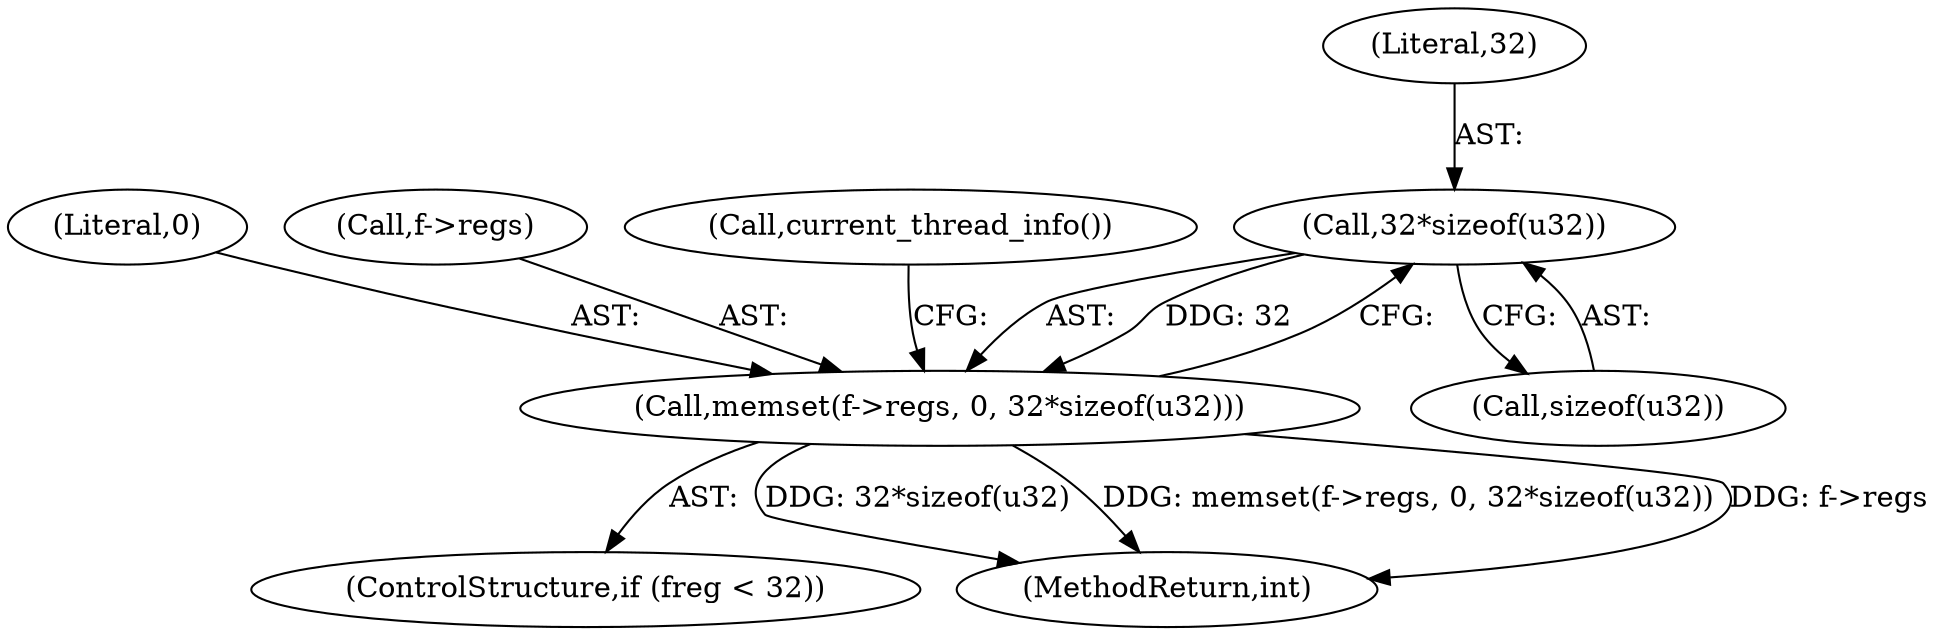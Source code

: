 digraph "0_linux_a8b0ca17b80e92faab46ee7179ba9e99ccb61233_42@API" {
"1001349" [label="(Call,32*sizeof(u32))"];
"1001344" [label="(Call,memset(f->regs, 0, 32*sizeof(u32)))"];
"1001350" [label="(Literal,32)"];
"1001348" [label="(Literal,0)"];
"1001345" [label="(Call,f->regs)"];
"1001351" [label="(Call,sizeof(u32))"];
"1001340" [label="(ControlStructure,if (freg < 32))"];
"1001344" [label="(Call,memset(f->regs, 0, 32*sizeof(u32)))"];
"1001895" [label="(MethodReturn,int)"];
"1001368" [label="(Call,current_thread_info())"];
"1001349" [label="(Call,32*sizeof(u32))"];
"1001349" -> "1001344"  [label="AST: "];
"1001349" -> "1001351"  [label="CFG: "];
"1001350" -> "1001349"  [label="AST: "];
"1001351" -> "1001349"  [label="AST: "];
"1001344" -> "1001349"  [label="CFG: "];
"1001349" -> "1001344"  [label="DDG: 32"];
"1001344" -> "1001340"  [label="AST: "];
"1001345" -> "1001344"  [label="AST: "];
"1001348" -> "1001344"  [label="AST: "];
"1001368" -> "1001344"  [label="CFG: "];
"1001344" -> "1001895"  [label="DDG: 32*sizeof(u32)"];
"1001344" -> "1001895"  [label="DDG: memset(f->regs, 0, 32*sizeof(u32))"];
"1001344" -> "1001895"  [label="DDG: f->regs"];
}
